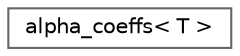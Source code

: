 digraph "Graphical Class Hierarchy"
{
 // LATEX_PDF_SIZE
  bgcolor="transparent";
  edge [fontname=Helvetica,fontsize=10,labelfontname=Helvetica,labelfontsize=10];
  node [fontname=Helvetica,fontsize=10,shape=box,height=0.2,width=0.4];
  rankdir="LR";
  Node0 [label="alpha_coeffs\< T \>",height=0.2,width=0.4,color="grey40", fillcolor="white", style="filled",URL="$structalpha__coeffs.html",tooltip=" "];
}
